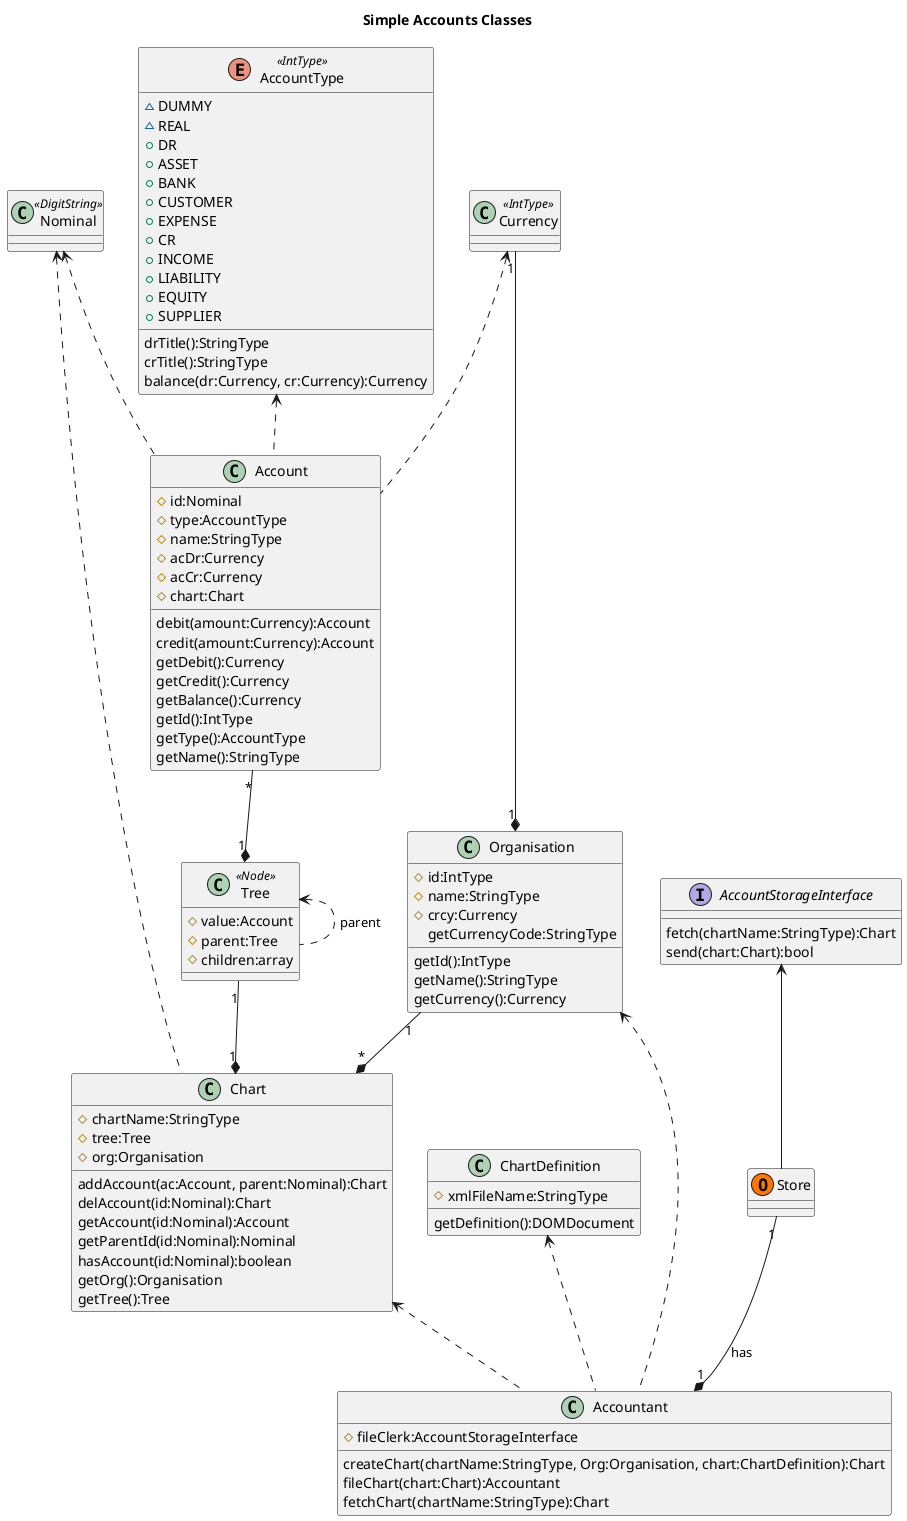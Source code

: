 @startuml
title Simple Accounts Classes

enum AccountType << IntType >> {
    ~DUMMY
    ~REAL
    +DR
        +ASSET
            +BANK
            +CUSTOMER
        +EXPENSE
    +CR
        +INCOME
        +LIABILITY
            +EQUITY
            +SUPPLIER
    drTitle():StringType
    crTitle():StringType
    balance(dr:Currency, cr:Currency):Currency
}

class Nominal <<DigitString>>

class Account {
    #id:Nominal
    #type:AccountType
    #name:StringType
    #acDr:Currency
    #acCr:Currency
    #chart:Chart
    debit(amount:Currency):Account
    credit(amount:Currency):Account
    getDebit():Currency
    getCredit():Currency
    getBalance():Currency
    getId():IntType
    getType():AccountType
    getName():StringType
}

class Tree <<Node>> {
    #value:Account
    #parent:Tree
    #children:array
}

class Chart {
    #chartName:StringType
    #tree:Tree
    #org:Organisation
    addAccount(ac:Account, parent:Nominal):Chart
    delAccount(id:Nominal):Chart
    getAccount(id:Nominal):Account
    getParentId(id:Nominal):Nominal
    hasAccount(id:Nominal):boolean
    getOrg():Organisation
    getTree():Tree
}

class ChartDefinition {
    #xmlFileName:StringType
    getDefinition():DOMDocument
}

class Organisation {
    #id:IntType
    #name:StringType
    #crcy:Currency
    getId():IntType
    getName():StringType
    getCurrency():Currency
    getCurrencyCode:StringType
}

class Accountant {
    #fileClerk:AccountStorageInterface
    createChart(chartName:StringType, Org:Organisation, chart:ChartDefinition):Chart
    fileChart(chart:Chart):Accountant
    fetchChart(chartName:StringType):Chart
}

interface AccountStorageInterface {
    fetch(chartName:StringType):Chart
    send(chart:Chart):bool
}

class Currency << IntType >>

class Store << (O,#FF7700) >>

AccountStorageInterface <-- Store
Store "1" --* "1" Accountant : has
ChartDefinition <.. Accountant
Organisation <.. Accountant
Chart <.. Accountant
Organisation "1" --* "*" Chart
Tree "1" --* "1" Chart
Nominal <.. Chart
Account "*" --* "1" Tree
Tree <.. Tree : parent
AccountType <.. Account
Nominal <.. Account
Currency <.. Account
Currency "1" --* "1" Organisation

@enduml